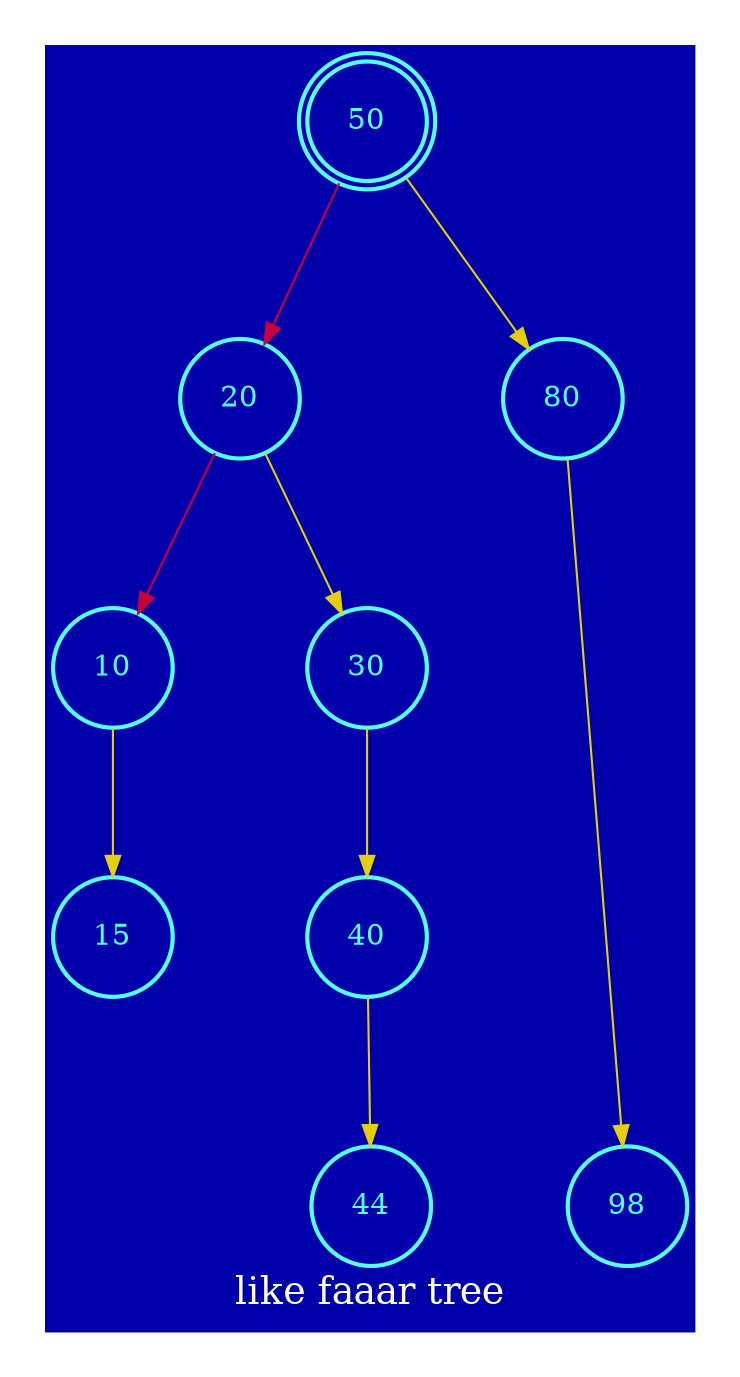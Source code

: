 digraph Tree {
  graph [
  charset = "UTF-8";
  label = "like faaar tree"
    bgcolor   = "#0000aa", 
fontcolor = white, 
 fontsize  = 18, 
 style = "rounded",   
rankdir = HR,
 margin  = 0.3, 
splines = spline 
 splines = true 
ranksep = 1.0, 
nodesep = 0.9
 ];

node448[shape = circle; style = bold; fillcolor = "#0000aa"; color = "#55ffff"; fontcolor = "#55ffff"; label = " 15 "]; 
node160[shape = circle; style = bold; fillcolor = "#0000aa"; color = "#55ffff"; fontcolor = "#55ffff"; label = " 10 "]; 
node352[shape = circle; style = bold; fillcolor = "#0000aa"; color = "#55ffff"; fontcolor = "#55ffff"; label = " 44 "]; 
node256[shape = circle; style = bold; fillcolor = "#0000aa"; color = "#55ffff"; fontcolor = "#55ffff"; label = " 40 "]; 
node208[shape = circle; style = bold; fillcolor = "#0000aa"; color = "#55ffff"; fontcolor = "#55ffff"; label = " 30 "]; 
node112[shape = circle; style = bold; fillcolor = "#0000aa"; color = "#55ffff"; fontcolor = "#55ffff"; label = " 20 "]; 
node400[shape = circle; style = bold; fillcolor = "#0000aa"; color = "#55ffff"; fontcolor = "#55ffff"; label = " 98 "]; 
node304[shape = circle; style = bold; fillcolor = "#0000aa"; color = "#55ffff"; fontcolor = "#55ffff"; label = " 80 "]; 
node64[shape = doublecircle; style = bold; fillcolor = "#55ffff"; color = "#55ffff"; fontcolor = "#55ffff"; label = " 50 "]; 

node160 -> node448 [color = "#E4D00A"; weight = 0;];
node256 -> node352 [color = "#E4D00A"; weight = 0;];
node208 -> node256 [color = "#E4D00A"; weight = 0;];
node112 -> node208 [color = "#E4D00A"; weight = 0;];
node112 -> node160 [color = "#C70039"; weight = 0;];
node304 -> node400 [color = "#E4D00A"; weight = 0;];
node64 -> node304 [color = "#E4D00A"; weight = 0;];
node64 -> node112 [color = "#C70039"; weight = 0;];
}
